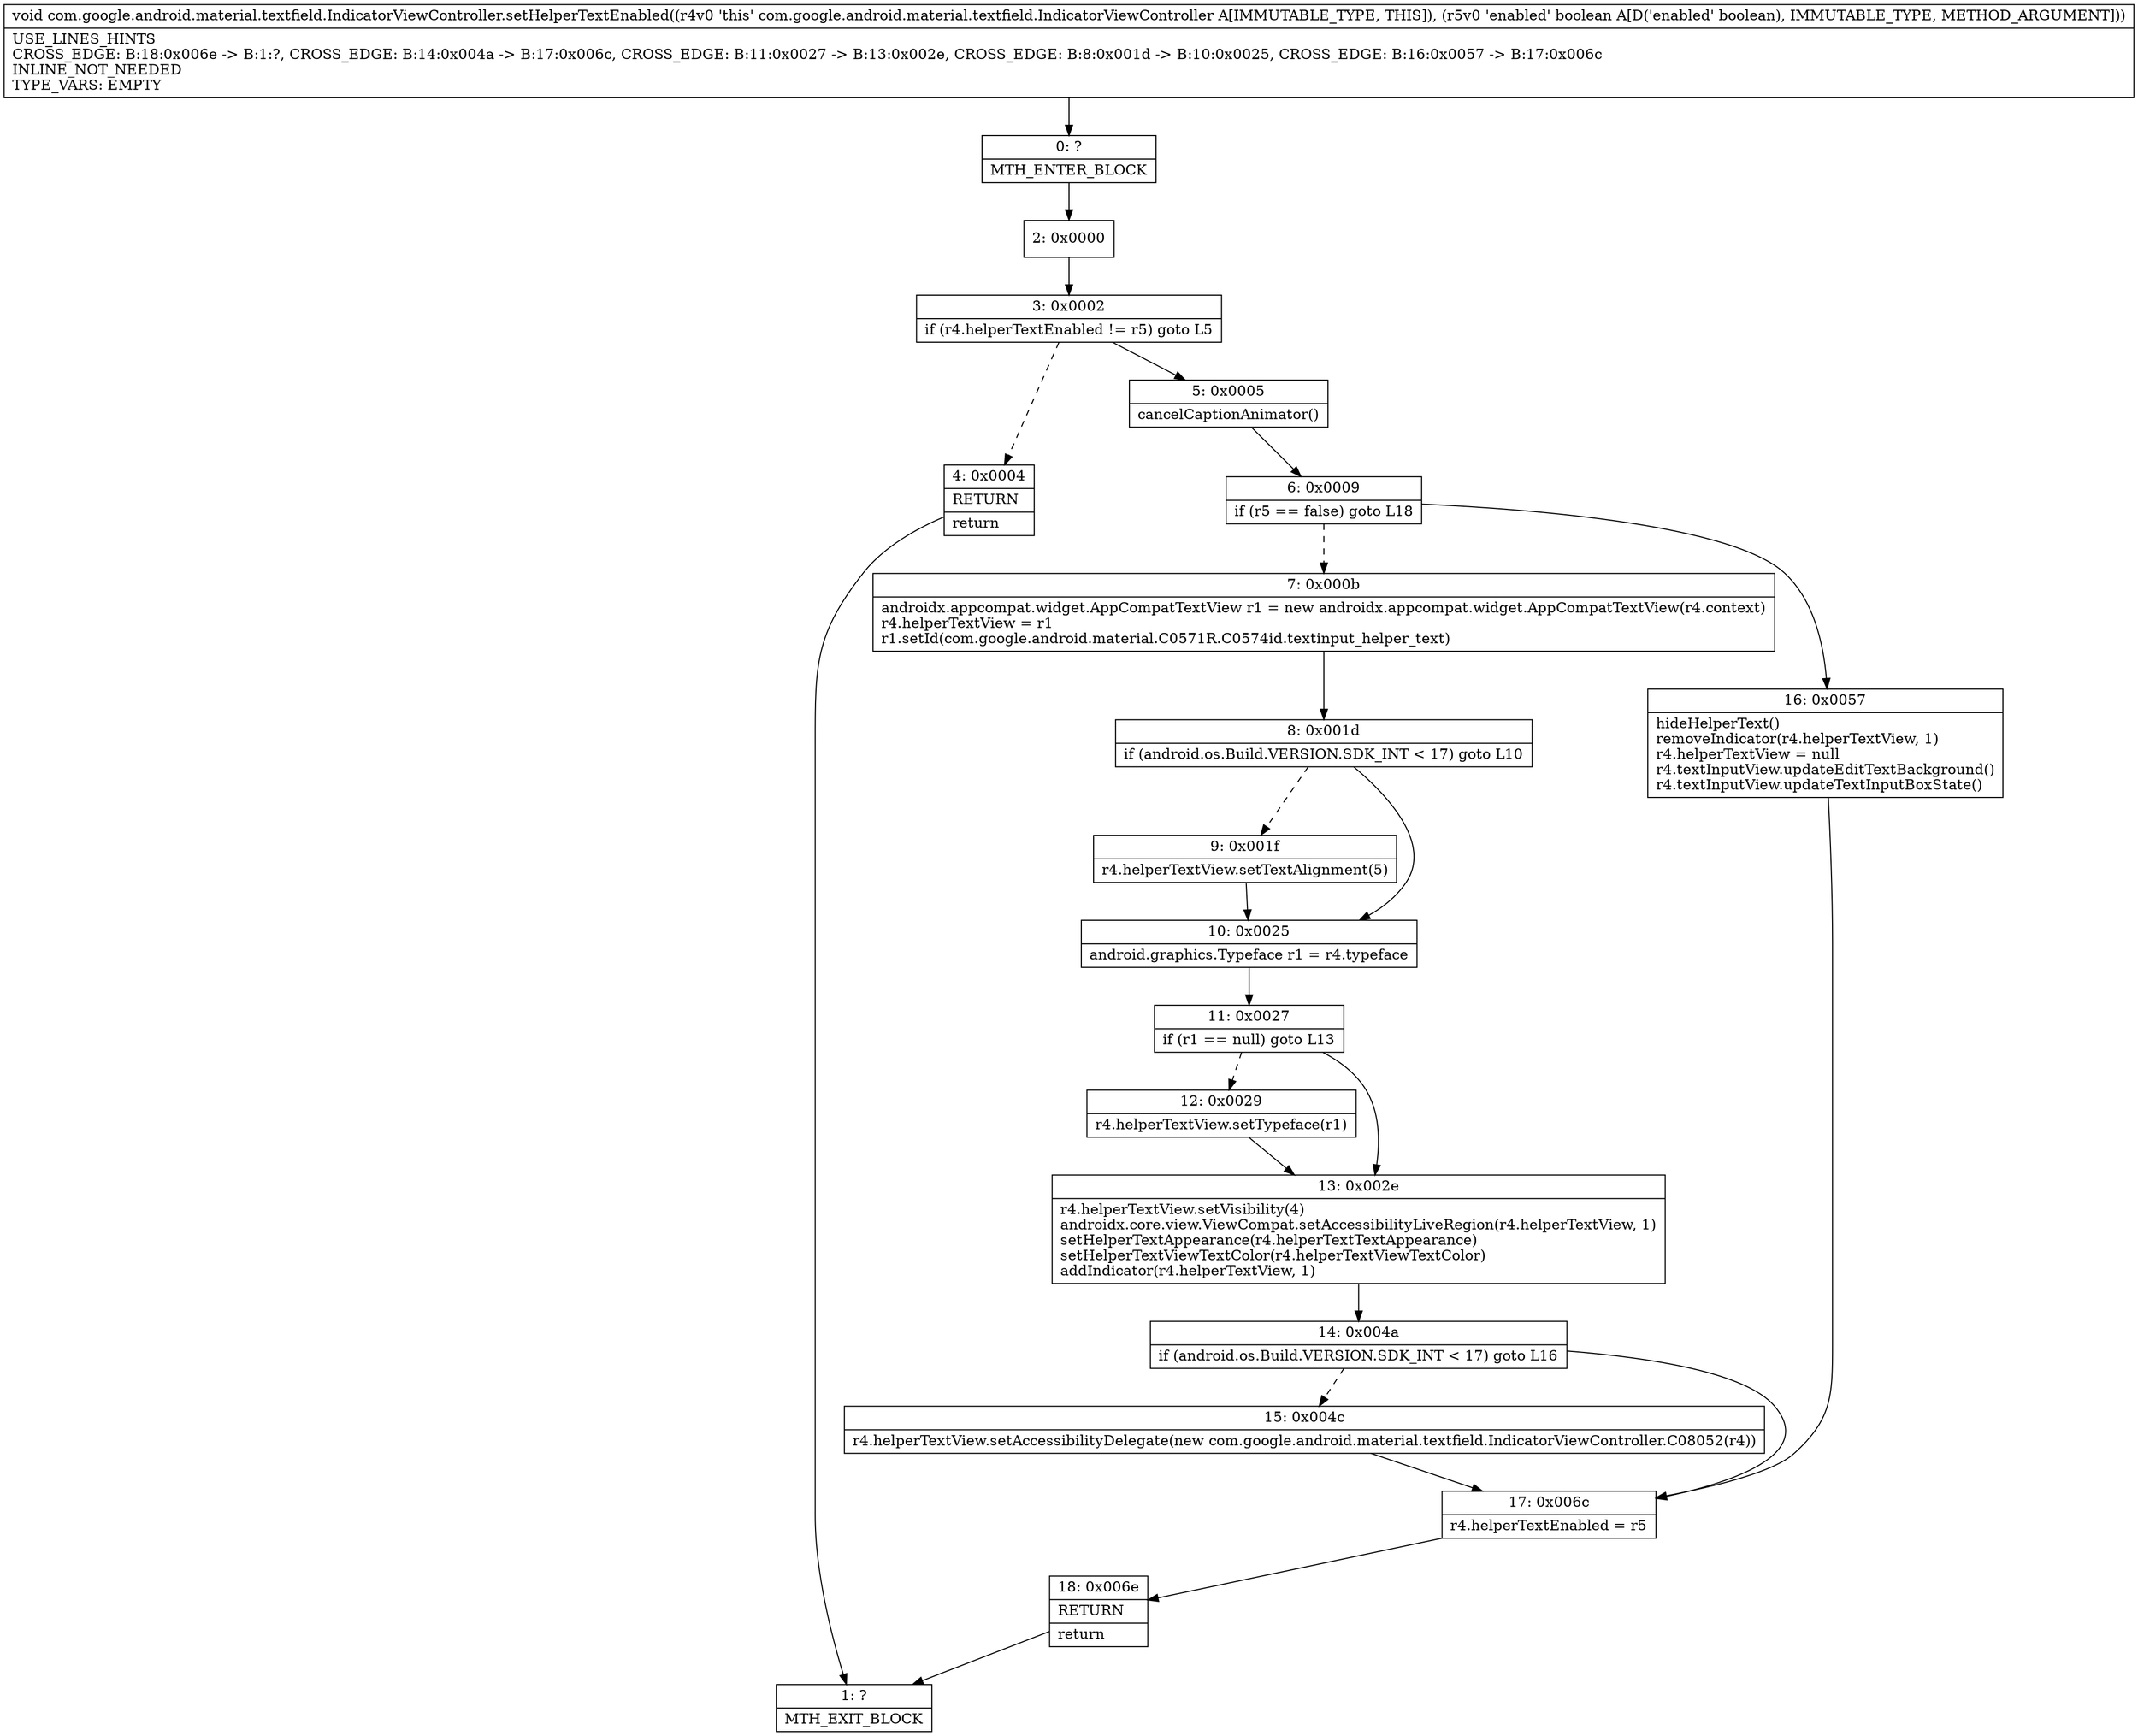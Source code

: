 digraph "CFG forcom.google.android.material.textfield.IndicatorViewController.setHelperTextEnabled(Z)V" {
Node_0 [shape=record,label="{0\:\ ?|MTH_ENTER_BLOCK\l}"];
Node_2 [shape=record,label="{2\:\ 0x0000}"];
Node_3 [shape=record,label="{3\:\ 0x0002|if (r4.helperTextEnabled != r5) goto L5\l}"];
Node_4 [shape=record,label="{4\:\ 0x0004|RETURN\l|return\l}"];
Node_1 [shape=record,label="{1\:\ ?|MTH_EXIT_BLOCK\l}"];
Node_5 [shape=record,label="{5\:\ 0x0005|cancelCaptionAnimator()\l}"];
Node_6 [shape=record,label="{6\:\ 0x0009|if (r5 == false) goto L18\l}"];
Node_7 [shape=record,label="{7\:\ 0x000b|androidx.appcompat.widget.AppCompatTextView r1 = new androidx.appcompat.widget.AppCompatTextView(r4.context)\lr4.helperTextView = r1\lr1.setId(com.google.android.material.C0571R.C0574id.textinput_helper_text)\l}"];
Node_8 [shape=record,label="{8\:\ 0x001d|if (android.os.Build.VERSION.SDK_INT \< 17) goto L10\l}"];
Node_9 [shape=record,label="{9\:\ 0x001f|r4.helperTextView.setTextAlignment(5)\l}"];
Node_10 [shape=record,label="{10\:\ 0x0025|android.graphics.Typeface r1 = r4.typeface\l}"];
Node_11 [shape=record,label="{11\:\ 0x0027|if (r1 == null) goto L13\l}"];
Node_12 [shape=record,label="{12\:\ 0x0029|r4.helperTextView.setTypeface(r1)\l}"];
Node_13 [shape=record,label="{13\:\ 0x002e|r4.helperTextView.setVisibility(4)\landroidx.core.view.ViewCompat.setAccessibilityLiveRegion(r4.helperTextView, 1)\lsetHelperTextAppearance(r4.helperTextTextAppearance)\lsetHelperTextViewTextColor(r4.helperTextViewTextColor)\laddIndicator(r4.helperTextView, 1)\l}"];
Node_14 [shape=record,label="{14\:\ 0x004a|if (android.os.Build.VERSION.SDK_INT \< 17) goto L16\l}"];
Node_15 [shape=record,label="{15\:\ 0x004c|r4.helperTextView.setAccessibilityDelegate(new com.google.android.material.textfield.IndicatorViewController.C08052(r4))\l}"];
Node_17 [shape=record,label="{17\:\ 0x006c|r4.helperTextEnabled = r5\l}"];
Node_18 [shape=record,label="{18\:\ 0x006e|RETURN\l|return\l}"];
Node_16 [shape=record,label="{16\:\ 0x0057|hideHelperText()\lremoveIndicator(r4.helperTextView, 1)\lr4.helperTextView = null\lr4.textInputView.updateEditTextBackground()\lr4.textInputView.updateTextInputBoxState()\l}"];
MethodNode[shape=record,label="{void com.google.android.material.textfield.IndicatorViewController.setHelperTextEnabled((r4v0 'this' com.google.android.material.textfield.IndicatorViewController A[IMMUTABLE_TYPE, THIS]), (r5v0 'enabled' boolean A[D('enabled' boolean), IMMUTABLE_TYPE, METHOD_ARGUMENT]))  | USE_LINES_HINTS\lCROSS_EDGE: B:18:0x006e \-\> B:1:?, CROSS_EDGE: B:14:0x004a \-\> B:17:0x006c, CROSS_EDGE: B:11:0x0027 \-\> B:13:0x002e, CROSS_EDGE: B:8:0x001d \-\> B:10:0x0025, CROSS_EDGE: B:16:0x0057 \-\> B:17:0x006c\lINLINE_NOT_NEEDED\lTYPE_VARS: EMPTY\l}"];
MethodNode -> Node_0;Node_0 -> Node_2;
Node_2 -> Node_3;
Node_3 -> Node_4[style=dashed];
Node_3 -> Node_5;
Node_4 -> Node_1;
Node_5 -> Node_6;
Node_6 -> Node_7[style=dashed];
Node_6 -> Node_16;
Node_7 -> Node_8;
Node_8 -> Node_9[style=dashed];
Node_8 -> Node_10;
Node_9 -> Node_10;
Node_10 -> Node_11;
Node_11 -> Node_12[style=dashed];
Node_11 -> Node_13;
Node_12 -> Node_13;
Node_13 -> Node_14;
Node_14 -> Node_15[style=dashed];
Node_14 -> Node_17;
Node_15 -> Node_17;
Node_17 -> Node_18;
Node_18 -> Node_1;
Node_16 -> Node_17;
}

